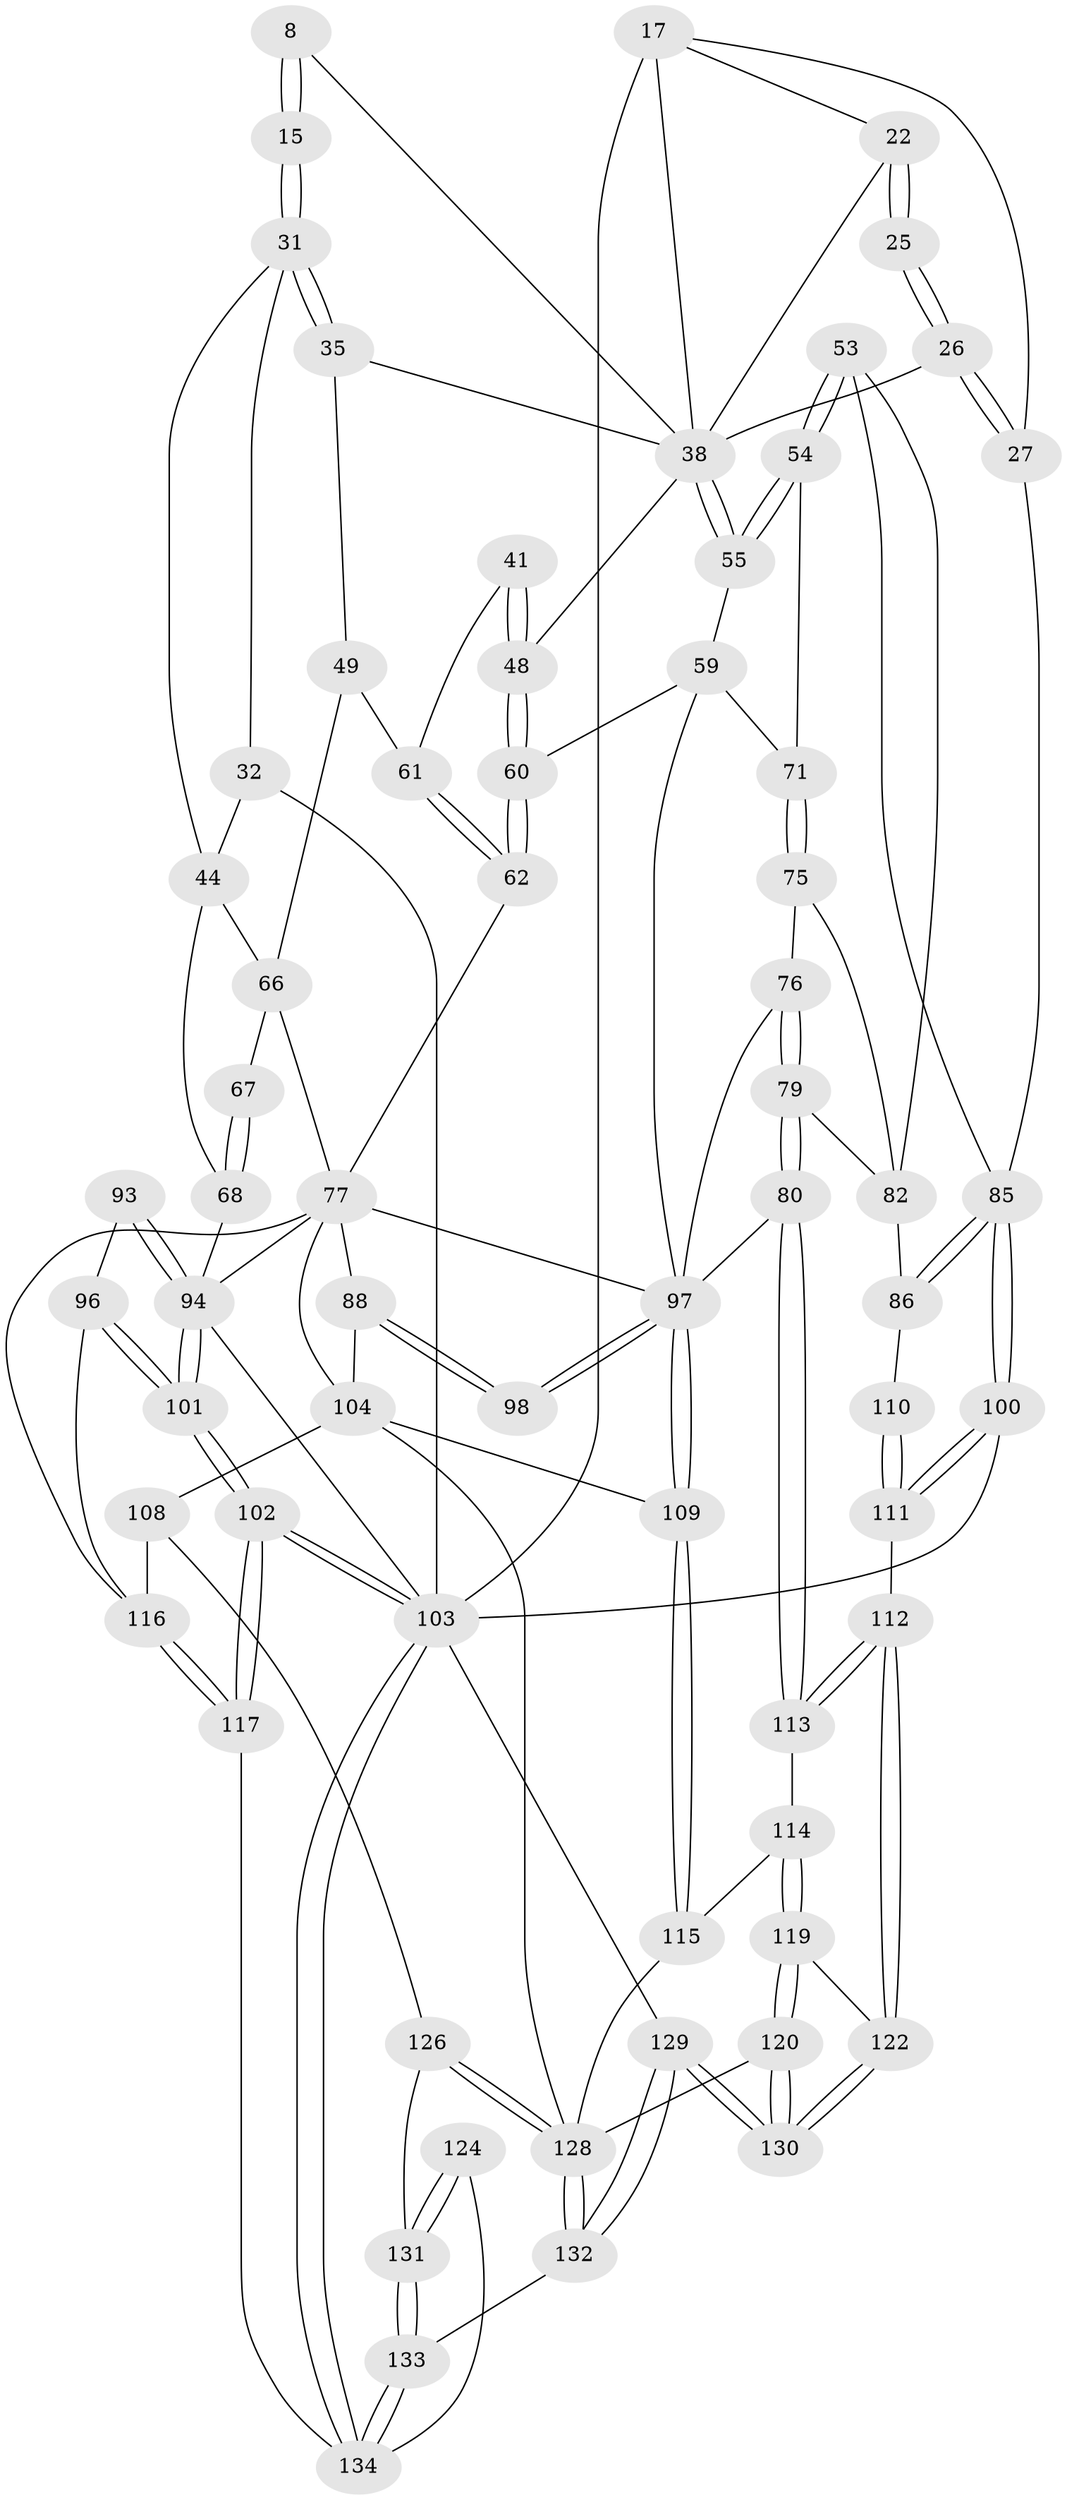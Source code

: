 // original degree distribution, {3: 0.014925373134328358, 5: 0.5373134328358209, 4: 0.23134328358208955, 6: 0.21641791044776118}
// Generated by graph-tools (version 1.1) at 2025/59/03/09/25 04:59:43]
// undirected, 67 vertices, 158 edges
graph export_dot {
graph [start="1"]
  node [color=gray90,style=filled];
  8 [pos="+0.45218021514367046+0.09650778969191"];
  15 [pos="+0.4077797253795505+0.15337352420574865",super="+13+9"];
  17 [pos="+1+0",super="+16+6"];
  22 [pos="+0.7177471310679403+0.16116932740582088",super="+21"];
  25 [pos="+0.8392538637001237+0.19168680740483174"];
  26 [pos="+0.8472640416323781+0.19978153915062627"];
  27 [pos="+1+0.30830334000305726"];
  31 [pos="+0.36874029021772503+0.23968635291454232",super="+28"];
  32 [pos="+0+0.23063974664838943",super="+20"];
  35 [pos="+0.43980814564348136+0.2854215489410244"];
  38 [pos="+0.6935055289318068+0.3040304154668886",super="+37+34"];
  41 [pos="+0.5108493979961215+0.3547626321304636"];
  44 [pos="+0.27265634225011565+0.3048941913667585",super="+29+30+19+12+36"];
  48 [pos="+0.5206990261604788+0.36488587263086125",super="+39+40"];
  49 [pos="+0.38883424334982647+0.41162213312737594",super="+43"];
  53 [pos="+0.9083616579133935+0.43423470925413543"];
  54 [pos="+0.8861175664227107+0.4313483819040116"];
  55 [pos="+0.6990409620477355+0.3230648100847955"];
  59 [pos="+0.6091954284309925+0.42693191203840347",super="+58"];
  60 [pos="+0.5669461109297237+0.4209584731961583"];
  61 [pos="+0.45540172467537693+0.4438730100728826",super="+42"];
  62 [pos="+0.48239806075312963+0.4987440018032078"];
  66 [pos="+0.34343998169142176+0.48150706519408754",super="+50"];
  67 [pos="+0.3136152768197529+0.4735292085242202"];
  68 [pos="+0.1887647969258498+0.4960262025247541",super="+46+45+47"];
  71 [pos="+0.7427326344506124+0.49822219298263587"];
  75 [pos="+0.6991262639325315+0.5581814511988866"];
  76 [pos="+0.6939424387780389+0.5621962293902907"];
  77 [pos="+0.31606632892999825+0.5870486418814383",super="+65+74"];
  79 [pos="+0.705168890327448+0.6454640343808242"];
  80 [pos="+0.6662455610224551+0.6821039407409724"];
  82 [pos="+0.7944120486608717+0.6595017601570667",super="+78"];
  85 [pos="+1+0.6384822419590811",super="+52"];
  86 [pos="+0.9241632930400466+0.7042336717006936",super="+84"];
  88 [pos="+0.4690193054719327+0.6588813602370855",super="+87"];
  93 [pos="+0.12629481200614165+0.5754644794574554"];
  94 [pos="+0+0.5696055539943519",super="+70+69"];
  96 [pos="+0.13769212497523273+0.6731037987909383"];
  97 [pos="+0.5810289522729633+0.7249953401583603",super="+81+73+72"];
  98 [pos="+0.5802033416332462+0.7236192584851001"];
  100 [pos="+1+1"];
  101 [pos="+0+0.6164691327430265"];
  102 [pos="+0+0.8049073149451614"];
  103 [pos="+0+1",super="+99+33"];
  104 [pos="+0.48675608890152655+0.7569008299858678",super="+90"];
  108 [pos="+0.34601427620129316+0.7539967277442025",super="+91"];
  109 [pos="+0.5747963687158487+0.7424292259264915"];
  110 [pos="+0.8423614390704228+0.7385208614155109"];
  111 [pos="+0.8296791975797302+0.7866828064484185"];
  112 [pos="+0.7929170385887445+0.8168373529915088"];
  113 [pos="+0.7051452450256814+0.7495527338326625"];
  114 [pos="+0.628745174846662+0.7856853131154775"];
  115 [pos="+0.5755218515777433+0.7442499343237579"];
  116 [pos="+0.14207068951281465+0.7518853899612603",super="+95"];
  117 [pos="+0.10326869157812121+0.8300872491149193"];
  119 [pos="+0.6502425812033858+0.8418096740546177"];
  120 [pos="+0.5742216958283477+0.9022723414355667"];
  122 [pos="+0.7788329841576302+0.8464122366368171"];
  124 [pos="+0.23688005576194124+0.9013254441404736"];
  126 [pos="+0.44070108767926996+0.8926359587828493",super="+106+107"];
  128 [pos="+0.4627596055147646+0.9061508406485864",super="+121+118"];
  129 [pos="+0.7777047454089326+1"];
  130 [pos="+0.7767677511210008+1"];
  131 [pos="+0.3250876883969908+0.9797380718033715",super="+127+123"];
  132 [pos="+0.4510152715204336+1"];
  133 [pos="+0.36653011120460066+1"];
  134 [pos="+0.06613904023679823+1",super="+125"];
  8 -- 15 [weight=2];
  8 -- 15;
  8 -- 38;
  15 -- 31 [weight=3];
  15 -- 31;
  17 -- 27;
  17 -- 22;
  17 -- 103 [weight=3];
  17 -- 38;
  22 -- 25 [weight=2];
  22 -- 25;
  22 -- 38;
  25 -- 26;
  25 -- 26;
  26 -- 27;
  26 -- 27;
  26 -- 38;
  27 -- 85;
  31 -- 35;
  31 -- 35;
  31 -- 32;
  31 -- 44 [weight=2];
  32 -- 103 [weight=2];
  32 -- 44 [weight=3];
  35 -- 49;
  35 -- 38;
  38 -- 55;
  38 -- 55;
  38 -- 48 [weight=2];
  41 -- 48 [weight=2];
  41 -- 48;
  41 -- 61;
  44 -- 68 [weight=2];
  44 -- 66;
  48 -- 60;
  48 -- 60;
  49 -- 61 [weight=2];
  49 -- 66;
  53 -- 54;
  53 -- 54;
  53 -- 85;
  53 -- 82;
  54 -- 55;
  54 -- 55;
  54 -- 71;
  55 -- 59;
  59 -- 60;
  59 -- 97;
  59 -- 71;
  60 -- 62;
  60 -- 62;
  61 -- 62;
  61 -- 62;
  62 -- 77;
  66 -- 67;
  66 -- 77;
  67 -- 68 [weight=2];
  67 -- 68;
  68 -- 94 [weight=2];
  71 -- 75;
  71 -- 75;
  75 -- 76;
  75 -- 82;
  76 -- 79;
  76 -- 79;
  76 -- 97;
  77 -- 116;
  77 -- 94;
  77 -- 104;
  77 -- 88;
  77 -- 97;
  79 -- 80;
  79 -- 80;
  79 -- 82;
  80 -- 113;
  80 -- 113;
  80 -- 97;
  82 -- 86;
  85 -- 86 [weight=2];
  85 -- 86;
  85 -- 100;
  85 -- 100;
  86 -- 110 [weight=2];
  88 -- 98 [weight=2];
  88 -- 98;
  88 -- 104;
  93 -- 94 [weight=2];
  93 -- 94;
  93 -- 96;
  94 -- 101;
  94 -- 101;
  94 -- 103;
  96 -- 101;
  96 -- 101;
  96 -- 116;
  97 -- 98;
  97 -- 98;
  97 -- 109;
  97 -- 109;
  100 -- 111;
  100 -- 111;
  100 -- 103;
  101 -- 102;
  101 -- 102;
  102 -- 103;
  102 -- 103;
  102 -- 117;
  102 -- 117;
  103 -- 134;
  103 -- 134;
  103 -- 129;
  104 -- 109;
  104 -- 128;
  104 -- 108;
  108 -- 116 [weight=2];
  108 -- 126;
  109 -- 115;
  109 -- 115;
  110 -- 111;
  110 -- 111;
  111 -- 112;
  112 -- 113;
  112 -- 113;
  112 -- 122;
  112 -- 122;
  113 -- 114;
  114 -- 115;
  114 -- 119;
  114 -- 119;
  115 -- 128;
  116 -- 117;
  116 -- 117;
  117 -- 134;
  119 -- 120;
  119 -- 120;
  119 -- 122;
  120 -- 130;
  120 -- 130;
  120 -- 128;
  122 -- 130;
  122 -- 130;
  124 -- 131 [weight=2];
  124 -- 131;
  124 -- 134;
  126 -- 128 [weight=2];
  126 -- 128;
  126 -- 131 [weight=2];
  128 -- 132;
  128 -- 132;
  129 -- 130;
  129 -- 130;
  129 -- 132;
  129 -- 132;
  131 -- 133;
  131 -- 133;
  132 -- 133;
  133 -- 134;
  133 -- 134;
}
